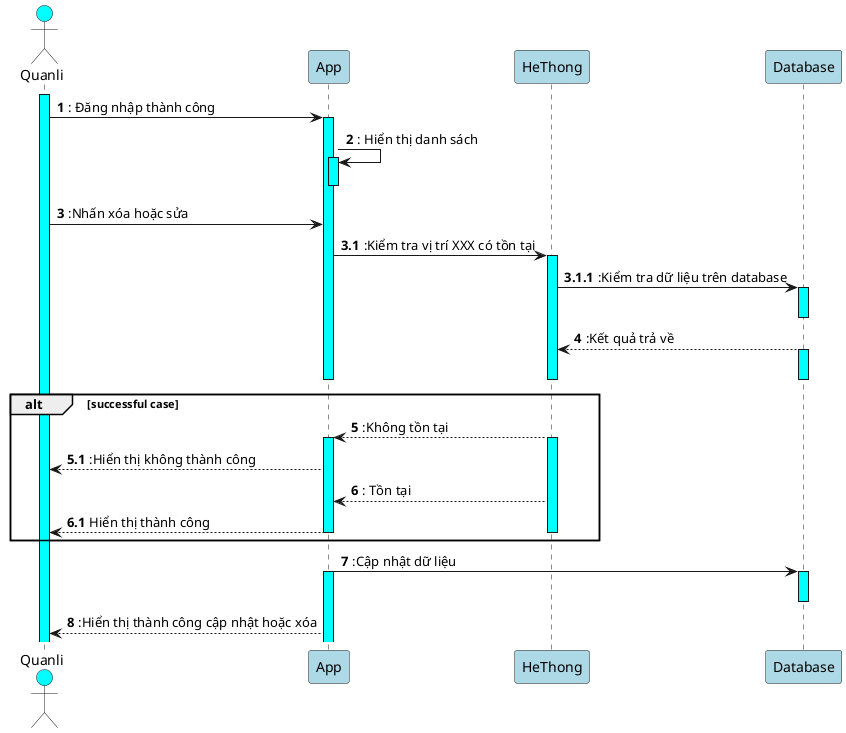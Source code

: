 @startuml
'https://plantuml.com/sequence-diagram

autonumber


actor Quanli #cyan
participant App #lightblue
participant HeThong #lightblue
participant Database #lightblue
activate Quanli #cyan
Quanli -> App : : Đăng nhập thành công
activate App #cyan

App -> App: : Hiển thị danh sách
activate App #cyan
deactivate App
Quanli->App: :Nhấn xóa hoặc sửa
autonumber 3.1
App->HeThong: :Kiểm tra vị trí XXX có tồn tại
activate HeThong #cyan
autonumber 3.1.1
HeThong->Database: :Kiểm tra dữ liệu trên database
activate Database #cyan
deactivate Database
autonumber 4
Database-->HeThong: :Kết quả trả về
activate Database #cyan
deactivate Database
deactivate HeThong
deactivate App


alt successful case
HeThong-->App ::Không tồn tại
activate App #cyan
activate HeThong #cyan
autonumber 5.1
App-->Quanli ::Hiển thị không thành công
autonumber 6
HeThong-->App:: Tồn tại
autonumber 6.1
App-->Quanli: Hiển thị thành công
deactivate HeThong
deactivate App
end

autonumber 7
App->Database::Cập nhật dữ liệu

activate App #cyan
activate Database #cyan
deactivate Database

autonumber 8
App-->Quanli ::Hiển thị thành công cập nhật hoặc xóa







@enduml